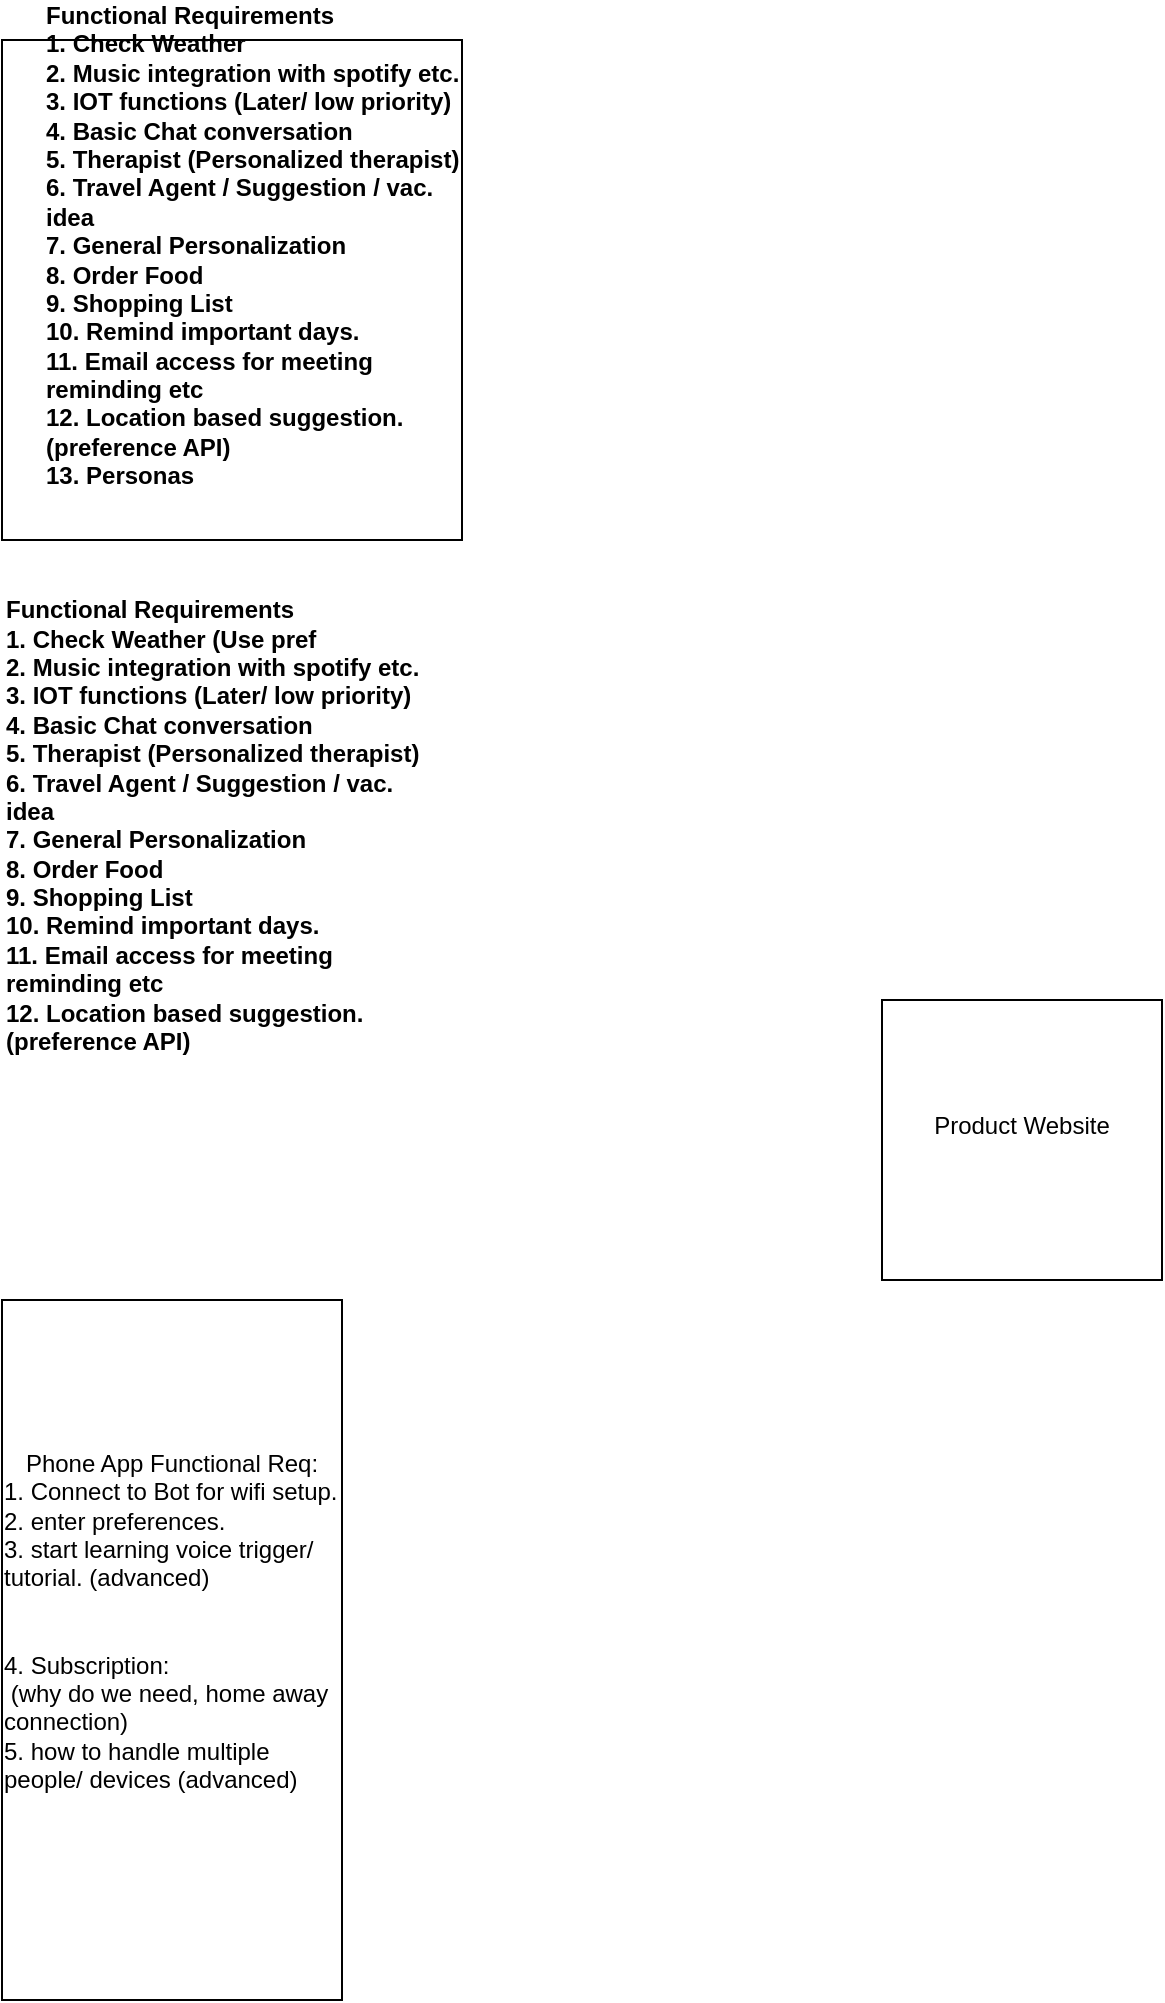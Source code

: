 <mxfile version="26.2.14">
  <diagram name="Page-1" id="r0A6iMBt1BOsE10QpPoQ">
    <mxGraphModel dx="701" dy="457" grid="1" gridSize="10" guides="1" tooltips="1" connect="1" arrows="1" fold="1" page="1" pageScale="1" pageWidth="850" pageHeight="1100" math="0" shadow="0">
      <root>
        <mxCell id="0" />
        <mxCell id="1" parent="0" />
        <mxCell id="f5Fb-B132QA73vn-KKB--2" value="" style="rounded=0;whiteSpace=wrap;html=1;" vertex="1" parent="1">
          <mxGeometry x="50" y="40" width="230" height="250" as="geometry" />
        </mxCell>
        <mxCell id="f5Fb-B132QA73vn-KKB--6" value="&lt;div align=&quot;left&quot;&gt;&lt;b&gt;Functional Requirements&lt;/b&gt;&lt;/div&gt;&lt;div align=&quot;left&quot;&gt;&lt;b&gt;1. Check Weather&lt;/b&gt;&lt;/div&gt;&lt;div align=&quot;left&quot;&gt;&lt;b&gt;2. Music integration with spotify etc.&lt;/b&gt;&lt;/div&gt;&lt;div align=&quot;left&quot;&gt;&lt;b&gt;3. IOT functions (Later/ low priority)&lt;/b&gt;&lt;/div&gt;&lt;div align=&quot;left&quot;&gt;&lt;b&gt;4. Basic Chat conversation&lt;/b&gt;&lt;/div&gt;&lt;div align=&quot;left&quot;&gt;&lt;b&gt;5. Therapist (Personalized therapist)&lt;/b&gt;&lt;/div&gt;&lt;div align=&quot;left&quot;&gt;&lt;b&gt;6. Travel Agent / Suggestion / vac. idea &lt;br&gt;&lt;/b&gt;&lt;/div&gt;&lt;div align=&quot;left&quot;&gt;&lt;b&gt;7. General Personalization&lt;/b&gt;&lt;/div&gt;&lt;div align=&quot;left&quot;&gt;&lt;b&gt;8. Order Food&lt;/b&gt;&lt;/div&gt;&lt;div align=&quot;left&quot;&gt;&lt;b&gt;9. Shopping List&lt;/b&gt;&lt;/div&gt;&lt;div align=&quot;left&quot;&gt;&lt;b&gt;10. Remind important days.&lt;/b&gt;&lt;/div&gt;&lt;div align=&quot;left&quot;&gt;&lt;b&gt;11. Email access for meeting reminding etc&lt;/b&gt;&lt;/div&gt;&lt;div align=&quot;left&quot;&gt;&lt;b&gt;12. Location based suggestion. (preference API)&lt;/b&gt;&lt;/div&gt;&lt;div align=&quot;left&quot;&gt;&lt;b&gt;13. Personas&lt;br&gt;&lt;/b&gt;&lt;/div&gt;&lt;div align=&quot;left&quot;&gt;&lt;b&gt;&amp;nbsp;&amp;nbsp;&amp;nbsp;&amp;nbsp;&amp;nbsp; &lt;br&gt;&lt;/b&gt;&lt;/div&gt;" style="text;html=1;align=left;verticalAlign=middle;whiteSpace=wrap;rounded=0;" vertex="1" parent="1">
          <mxGeometry x="70" y="40" width="220" height="220" as="geometry" />
        </mxCell>
        <mxCell id="f5Fb-B132QA73vn-KKB--10" value="&lt;div align=&quot;left&quot;&gt;&lt;b&gt;Functional Requirements&lt;/b&gt;&lt;/div&gt;&lt;div align=&quot;left&quot;&gt;&lt;b&gt;1. Check Weather (Use pref&lt;br&gt;&lt;/b&gt;&lt;/div&gt;&lt;div align=&quot;left&quot;&gt;&lt;b&gt;2. Music integration with spotify etc.&lt;/b&gt;&lt;/div&gt;&lt;div align=&quot;left&quot;&gt;&lt;b&gt;3. IOT functions (Later/ low priority)&lt;/b&gt;&lt;/div&gt;&lt;div align=&quot;left&quot;&gt;&lt;b&gt;4. Basic Chat conversation&lt;/b&gt;&lt;/div&gt;&lt;div align=&quot;left&quot;&gt;&lt;b&gt;5. Therapist (Personalized therapist)&lt;/b&gt;&lt;/div&gt;&lt;div align=&quot;left&quot;&gt;&lt;b&gt;6. Travel Agent / Suggestion / vac. idea &lt;br&gt;&lt;/b&gt;&lt;/div&gt;&lt;div align=&quot;left&quot;&gt;&lt;b&gt;7. General Personalization&lt;/b&gt;&lt;/div&gt;&lt;div align=&quot;left&quot;&gt;&lt;b&gt;8. Order Food&lt;/b&gt;&lt;/div&gt;&lt;div align=&quot;left&quot;&gt;&lt;b&gt;9. Shopping List&lt;/b&gt;&lt;/div&gt;&lt;div align=&quot;left&quot;&gt;&lt;b&gt;10. Remind important days.&lt;/b&gt;&lt;/div&gt;&lt;div align=&quot;left&quot;&gt;&lt;b&gt;11. Email access for meeting reminding etc&lt;/b&gt;&lt;/div&gt;&lt;div align=&quot;left&quot;&gt;&lt;b&gt;12. Location based suggestion. (preference API)&lt;/b&gt;&lt;/div&gt;&lt;div align=&quot;left&quot;&gt;&lt;b&gt;&amp;nbsp;&amp;nbsp;&amp;nbsp;&amp;nbsp;&amp;nbsp; &lt;br&gt;&lt;/b&gt;&lt;/div&gt;" style="text;html=1;align=left;verticalAlign=middle;whiteSpace=wrap;rounded=0;" vertex="1" parent="1">
          <mxGeometry x="50" y="330" width="220" height="220" as="geometry" />
        </mxCell>
        <mxCell id="f5Fb-B132QA73vn-KKB--13" value="&lt;div&gt;Phone App Functional Req:&lt;/div&gt;&lt;div align=&quot;left&quot;&gt;1. Connect to Bot for wifi setup.&lt;/div&gt;&lt;div align=&quot;left&quot;&gt;2. enter preferences.&lt;/div&gt;&lt;div align=&quot;left&quot;&gt;3. start learning voice trigger/ tutorial. (advanced)&lt;br&gt;&lt;br&gt;&lt;br&gt;&lt;/div&gt;&lt;div align=&quot;left&quot;&gt;4. Subscription:&lt;/div&gt;&lt;div align=&quot;left&quot;&gt;&amp;nbsp;(why do we need, home away connection)&lt;/div&gt;&lt;div align=&quot;left&quot;&gt;5. how to handle multiple people/ devices (advanced)&lt;br&gt;&lt;/div&gt;&lt;div align=&quot;left&quot;&gt;&lt;br&gt;&lt;/div&gt;&lt;div&gt;&lt;br&gt;&lt;/div&gt;" style="whiteSpace=wrap;html=1;" vertex="1" parent="1">
          <mxGeometry x="50" y="670" width="170" height="350" as="geometry" />
        </mxCell>
        <mxCell id="f5Fb-B132QA73vn-KKB--14" value="&lt;div&gt;Product Website&lt;br&gt;&lt;/div&gt;&lt;div&gt;&lt;br&gt;&lt;/div&gt;" style="whiteSpace=wrap;html=1;aspect=fixed;" vertex="1" parent="1">
          <mxGeometry x="490" y="520" width="140" height="140" as="geometry" />
        </mxCell>
      </root>
    </mxGraphModel>
  </diagram>
</mxfile>

